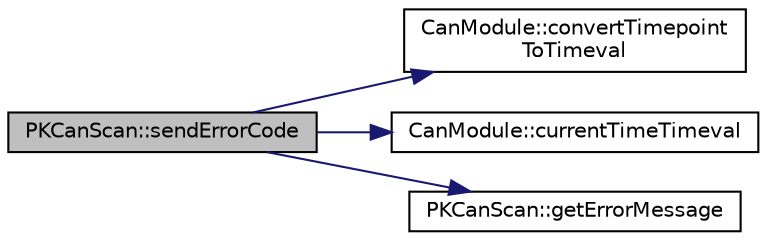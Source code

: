 digraph "PKCanScan::sendErrorCode"
{
 // LATEX_PDF_SIZE
  edge [fontname="Helvetica",fontsize="10",labelfontname="Helvetica",labelfontsize="10"];
  node [fontname="Helvetica",fontsize="10",shape=record];
  rankdir="LR";
  Node1 [label="PKCanScan::sendErrorCode",height=0.2,width=0.4,color="black", fillcolor="grey75", style="filled", fontcolor="black",tooltip=" "];
  Node1 -> Node2 [color="midnightblue",fontsize="10",style="solid",fontname="Helvetica"];
  Node2 [label="CanModule::convertTimepoint\lToTimeval",height=0.2,width=0.4,color="black", fillcolor="white", style="filled",URL="$namespaceCanModule.html#a3ec3082d7d11a9c1641023cb3f53cbe5",tooltip=" "];
  Node1 -> Node3 [color="midnightblue",fontsize="10",style="solid",fontname="Helvetica"];
  Node3 [label="CanModule::currentTimeTimeval",height=0.2,width=0.4,color="black", fillcolor="white", style="filled",URL="$namespaceCanModule.html#a6d0711aac0a75de5d2bf6142997a814d",tooltip=" "];
  Node1 -> Node4 [color="midnightblue",fontsize="10",style="solid",fontname="Helvetica"];
  Node4 [label="PKCanScan::getErrorMessage",height=0.2,width=0.4,color="black", fillcolor="white", style="filled",URL="$classPKCanScan.html#a077b19a57357437f6c2e6ce00030a698",tooltip=" "];
}
